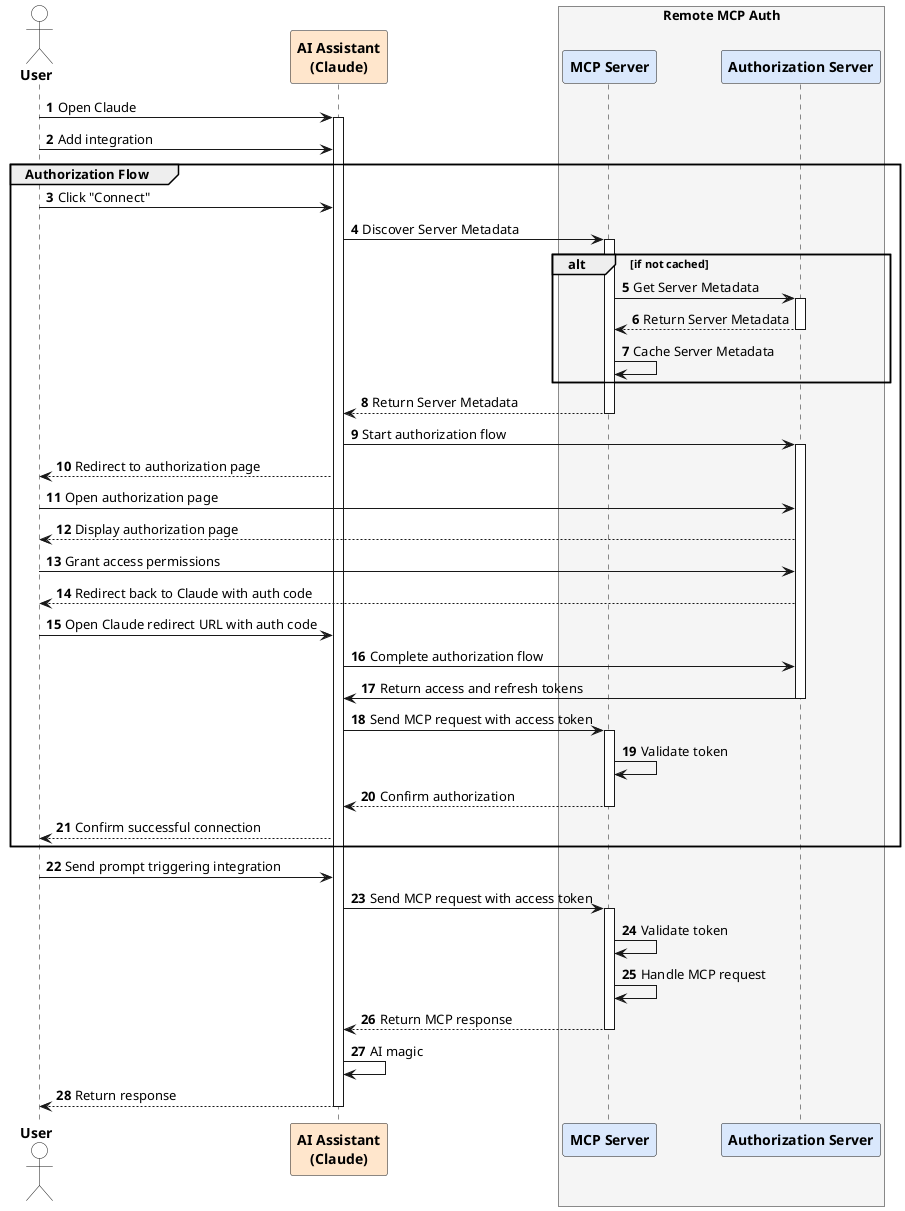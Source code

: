 @startuml Interaction Flow

autonumber

actor "<b>User</b>" as User #White
participant "<b>AI Assistant</b>\n<b>(Claude)</b>" as Claude #FFE6CC

box "Remote MCP Auth" #F5F5F5
participant "<b>MCP Server</b>" as MCP #DAE8FC
participant "<b>Authorization Server</b>" as Auth #DAE8FC
end box

User -> Claude: Open Claude
activate Claude
User -> Claude: Add integration

group Authorization Flow
  User -> Claude: Click "Connect"
  Claude -> MCP: Discover Server Metadata
  activate MCP

  alt if not cached
    MCP -> Auth: Get Server Metadata
    activate Auth
    Auth --> MCP: Return Server Metadata
    deactivate Auth
    MCP -> MCP: Cache Server Metadata
  end

  MCP --> Claude: Return Server Metadata
  deactivate MCP

  Claude -> Auth: Start authorization flow
  activate Auth

  Claude --> User: Redirect to authorization page

  User -> Auth: Open authorization page
  Auth --> User: Display authorization page

  User -> Auth: Grant access permissions
  Auth --> User: Redirect back to Claude with auth code

  User -> Claude: Open Claude redirect URL with auth code
  Claude -> Auth: Complete authorization flow
  Auth -> Claude: Return access and refresh tokens
  deactivate Auth
  Claude -> MCP: Send MCP request with access token
  activate MCP
  MCP -> MCP: Validate token
  MCP --> Claude: Confirm authorization
  deactivate MCP
  Claude --> User: Confirm successful connection
end

User -> Claude: Send prompt triggering integration
Claude -> MCP: Send MCP request with access token
activate MCP
MCP -> MCP: Validate token
MCP -> MCP: Handle MCP request
MCP --> Claude: Return MCP response
deactivate MCP
Claude -> Claude: AI magic
Claude --> User: Return response
deactivate Claude

@enduml

